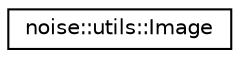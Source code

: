 digraph "Graphical Class Hierarchy"
{
  edge [fontname="Helvetica",fontsize="10",labelfontname="Helvetica",labelfontsize="10"];
  node [fontname="Helvetica",fontsize="10",shape=record];
  rankdir="LR";
  Node1 [label="noise::utils::Image",height=0.2,width=0.4,color="black", fillcolor="white", style="filled",URL="$classnoise_1_1utils_1_1_image.html"];
}
